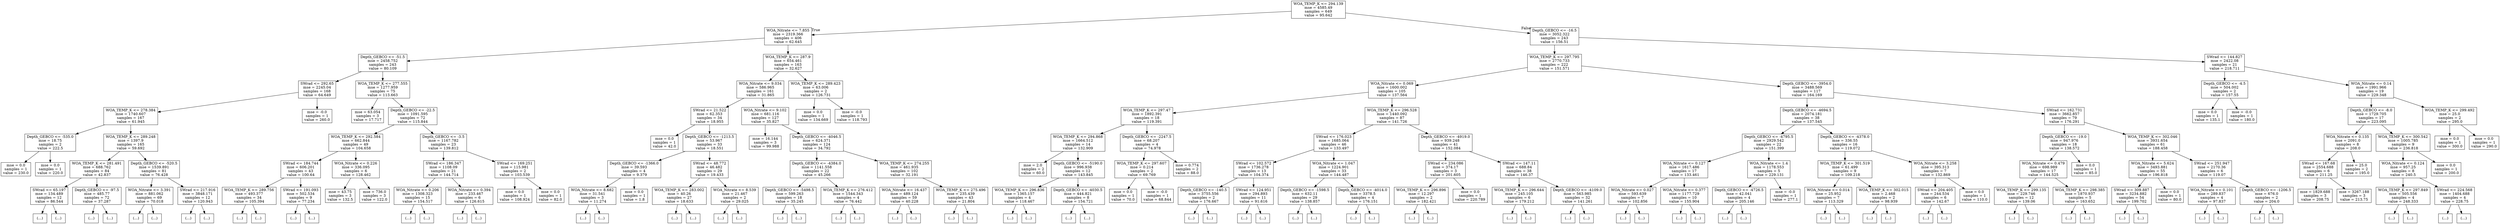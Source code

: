 digraph Tree {
node [shape=box] ;
0 [label="WOA_TEMP_K <= 294.139\nmse = 4585.49\nsamples = 649\nvalue = 95.642"] ;
1 [label="WOA_Nitrate <= 7.855\nmse = 2319.366\nsamples = 406\nvalue = 62.645"] ;
0 -> 1 [labeldistance=2.5, labelangle=45, headlabel="True"] ;
2 [label="Depth_GEBCO <= -51.5\nmse = 2458.752\nsamples = 243\nvalue = 80.109"] ;
1 -> 2 ;
3 [label="SWrad <= 292.65\nmse = 2245.04\nsamples = 168\nvalue = 64.649"] ;
2 -> 3 ;
4 [label="WOA_TEMP_K <= 278.384\nmse = 1740.607\nsamples = 167\nvalue = 61.945"] ;
3 -> 4 ;
5 [label="Depth_GEBCO <= -535.0\nmse = 18.75\nsamples = 2\nvalue = 222.5"] ;
4 -> 5 ;
6 [label="mse = 0.0\nsamples = 1\nvalue = 230.0"] ;
5 -> 6 ;
7 [label="mse = 0.0\nsamples = 1\nvalue = 220.0"] ;
5 -> 7 ;
8 [label="WOA_TEMP_K <= 289.248\nmse = 1397.9\nsamples = 165\nvalue = 59.692"] ;
4 -> 8 ;
9 [label="WOA_TEMP_K <= 281.491\nmse = 688.762\nsamples = 84\nvalue = 42.837"] ;
8 -> 9 ;
10 [label="SWrad <= 65.197\nmse = 134.489\nsamples = 12\nvalue = 86.544"] ;
9 -> 10 ;
11 [label="(...)"] ;
10 -> 11 ;
30 [label="(...)"] ;
10 -> 30 ;
33 [label="Depth_GEBCO <= -97.5\nmse = 485.77\nsamples = 72\nvalue = 37.287"] ;
9 -> 33 ;
34 [label="(...)"] ;
33 -> 34 ;
131 [label="(...)"] ;
33 -> 131 ;
142 [label="Depth_GEBCO <= -520.5\nmse = 1539.891\nsamples = 81\nvalue = 76.428"] ;
8 -> 142 ;
143 [label="WOA_Nitrate <= 3.391\nmse = 881.062\nsamples = 69\nvalue = 70.018"] ;
142 -> 143 ;
144 [label="(...)"] ;
143 -> 144 ;
247 [label="(...)"] ;
143 -> 247 ;
254 [label="SWrad <= 217.916\nmse = 3848.171\nsamples = 12\nvalue = 120.943"] ;
142 -> 254 ;
255 [label="(...)"] ;
254 -> 255 ;
272 [label="(...)"] ;
254 -> 272 ;
275 [label="mse = -0.0\nsamples = 1\nvalue = 260.0"] ;
3 -> 275 ;
276 [label="WOA_TEMP_K <= 277.555\nmse = 1277.959\nsamples = 75\nvalue = 113.663"] ;
2 -> 276 ;
277 [label="mse = 63.054\nsamples = 3\nvalue = 17.717"] ;
276 -> 277 ;
278 [label="Depth_GEBCO <= -22.5\nmse = 1091.595\nsamples = 72\nvalue = 115.844"] ;
276 -> 278 ;
279 [label="WOA_TEMP_K <= 292.584\nmse = 662.844\nsamples = 49\nvalue = 104.658"] ;
278 -> 279 ;
280 [label="SWrad <= 184.744\nmse = 606.201\nsamples = 43\nvalue = 100.64"] ;
279 -> 280 ;
281 [label="WOA_TEMP_K <= 289.756\nmse = 493.377\nsamples = 34\nvalue = 105.394"] ;
280 -> 281 ;
282 [label="(...)"] ;
281 -> 282 ;
325 [label="(...)"] ;
281 -> 325 ;
336 [label="SWrad <= 191.093\nmse = 502.534\nsamples = 9\nvalue = 77.234"] ;
280 -> 336 ;
337 [label="(...)"] ;
336 -> 337 ;
340 [label="(...)"] ;
336 -> 340 ;
351 [label="WOA_Nitrate <= 0.226\nmse = 336.095\nsamples = 6\nvalue = 128.462"] ;
279 -> 351 ;
352 [label="mse = 43.75\nsamples = 3\nvalue = 132.5"] ;
351 -> 352 ;
353 [label="mse = 736.0\nsamples = 3\nvalue = 122.0"] ;
351 -> 353 ;
354 [label="Depth_GEBCO <= -3.5\nmse = 1167.782\nsamples = 23\nvalue = 139.812"] ;
278 -> 354 ;
355 [label="SWrad <= 186.347\nmse = 1108.09\nsamples = 21\nvalue = 144.714"] ;
354 -> 355 ;
356 [label="WOA_Nitrate <= 0.206\nmse = 1308.323\nsamples = 15\nvalue = 154.517"] ;
355 -> 356 ;
357 [label="(...)"] ;
356 -> 357 ;
358 [label="(...)"] ;
356 -> 358 ;
383 [label="WOA_Nitrate <= 0.394\nmse = 233.467\nsamples = 6\nvalue = 126.615"] ;
355 -> 383 ;
384 [label="(...)"] ;
383 -> 384 ;
387 [label="(...)"] ;
383 -> 387 ;
394 [label="SWrad <= 169.251\nmse = 115.981\nsamples = 2\nvalue = 103.539"] ;
354 -> 394 ;
395 [label="mse = 0.0\nsamples = 1\nvalue = 108.924"] ;
394 -> 395 ;
396 [label="mse = 0.0\nsamples = 1\nvalue = 82.0"] ;
394 -> 396 ;
397 [label="WOA_TEMP_K <= 287.9\nmse = 654.461\nsamples = 163\nvalue = 32.627"] ;
1 -> 397 ;
398 [label="WOA_Nitrate <= 9.034\nmse = 586.965\nsamples = 161\nvalue = 31.865"] ;
397 -> 398 ;
399 [label="SWrad <= 21.522\nmse = 62.353\nsamples = 34\nvalue = 18.955"] ;
398 -> 399 ;
400 [label="mse = 0.0\nsamples = 1\nvalue = 42.0"] ;
399 -> 400 ;
401 [label="Depth_GEBCO <= -1213.5\nmse = 53.967\nsamples = 33\nvalue = 18.551"] ;
399 -> 401 ;
402 [label="Depth_GEBCO <= -1366.0\nmse = 39.593\nsamples = 4\nvalue = 9.379"] ;
401 -> 402 ;
403 [label="WOA_Nitrate <= 8.682\nmse = 31.541\nsamples = 3\nvalue = 11.274"] ;
402 -> 403 ;
404 [label="(...)"] ;
403 -> 404 ;
405 [label="(...)"] ;
403 -> 405 ;
406 [label="mse = 0.0\nsamples = 1\nvalue = 1.8"] ;
402 -> 406 ;
407 [label="SWrad <= 48.772\nmse = 46.482\nsamples = 29\nvalue = 19.433"] ;
401 -> 407 ;
408 [label="WOA_TEMP_K <= 283.002\nmse = 40.26\nsamples = 27\nvalue = 18.633"] ;
407 -> 408 ;
409 [label="(...)"] ;
408 -> 409 ;
420 [label="(...)"] ;
408 -> 420 ;
429 [label="WOA_Nitrate <= 8.539\nmse = 21.467\nsamples = 2\nvalue = 29.025"] ;
407 -> 429 ;
430 [label="(...)"] ;
429 -> 430 ;
431 [label="(...)"] ;
429 -> 431 ;
432 [label="WOA_Nitrate <= 9.102\nmse = 681.116\nsamples = 127\nvalue = 35.827"] ;
398 -> 432 ;
433 [label="mse = 16.144\nsamples = 3\nvalue = 99.988"] ;
432 -> 433 ;
434 [label="Depth_GEBCO <= -4046.5\nmse = 624.371\nsamples = 124\nvalue = 34.792"] ;
432 -> 434 ;
435 [label="Depth_GEBCO <= -4384.0\nmse = 1141.558\nsamples = 22\nvalue = 45.266"] ;
434 -> 435 ;
436 [label="Depth_GEBCO <= -5498.5\nmse = 599.263\nsamples = 18\nvalue = 35.245"] ;
435 -> 436 ;
437 [label="(...)"] ;
436 -> 437 ;
442 [label="(...)"] ;
436 -> 442 ;
471 [label="WOA_TEMP_K <= 276.412\nmse = 1544.343\nsamples = 4\nvalue = 76.442"] ;
435 -> 471 ;
472 [label="(...)"] ;
471 -> 472 ;
475 [label="(...)"] ;
471 -> 475 ;
478 [label="WOA_TEMP_K <= 274.255\nmse = 461.935\nsamples = 102\nvalue = 32.191"] ;
434 -> 478 ;
479 [label="WOA_Nitrate <= 16.437\nmse = 489.124\nsamples = 59\nvalue = 40.228"] ;
478 -> 479 ;
480 [label="(...)"] ;
479 -> 480 ;
487 [label="(...)"] ;
479 -> 487 ;
546 [label="WOA_TEMP_K <= 275.496\nmse = 235.439\nsamples = 43\nvalue = 21.804"] ;
478 -> 546 ;
547 [label="(...)"] ;
546 -> 547 ;
584 [label="(...)"] ;
546 -> 584 ;
623 [label="WOA_TEMP_K <= 289.423\nmse = 63.006\nsamples = 2\nvalue = 126.731"] ;
397 -> 623 ;
624 [label="mse = 0.0\nsamples = 1\nvalue = 134.669"] ;
623 -> 624 ;
625 [label="mse = -0.0\nsamples = 1\nvalue = 118.793"] ;
623 -> 625 ;
626 [label="Depth_GEBCO <= -16.5\nmse = 3052.322\nsamples = 243\nvalue = 156.51"] ;
0 -> 626 [labeldistance=2.5, labelangle=-45, headlabel="False"] ;
627 [label="WOA_TEMP_K <= 297.795\nmse = 2770.733\nsamples = 222\nvalue = 151.571"] ;
626 -> 627 ;
628 [label="WOA_Nitrate <= 0.069\nmse = 1600.002\nsamples = 105\nvalue = 137.564"] ;
627 -> 628 ;
629 [label="WOA_TEMP_K <= 297.47\nmse = 1892.391\nsamples = 18\nvalue = 119.391"] ;
628 -> 629 ;
630 [label="WOA_TEMP_K <= 294.868\nmse = 1664.512\nsamples = 14\nvalue = 132.909"] ;
629 -> 630 ;
631 [label="mse = 2.0\nsamples = 2\nvalue = 60.0"] ;
630 -> 631 ;
632 [label="Depth_GEBCO <= -5190.0\nmse = 996.938\nsamples = 12\nvalue = 143.845"] ;
630 -> 632 ;
633 [label="WOA_TEMP_K <= 296.836\nmse = 1365.157\nsamples = 4\nvalue = 118.467"] ;
632 -> 633 ;
634 [label="(...)"] ;
633 -> 634 ;
637 [label="(...)"] ;
633 -> 637 ;
638 [label="Depth_GEBCO <= -4030.5\nmse = 444.821\nsamples = 8\nvalue = 154.721"] ;
632 -> 638 ;
639 [label="(...)"] ;
638 -> 639 ;
642 [label="(...)"] ;
638 -> 642 ;
651 [label="Depth_GEBCO <= -2247.5\nmse = 68.207\nsamples = 4\nvalue = 74.978"] ;
629 -> 651 ;
652 [label="WOA_TEMP_K <= 297.607\nmse = 0.214\nsamples = 2\nvalue = 69.769"] ;
651 -> 652 ;
653 [label="mse = 0.0\nsamples = 1\nvalue = 70.0"] ;
652 -> 653 ;
654 [label="mse = -0.0\nsamples = 1\nvalue = 68.844"] ;
652 -> 654 ;
655 [label="mse = 0.774\nsamples = 2\nvalue = 88.0"] ;
651 -> 655 ;
656 [label="WOA_TEMP_K <= 296.528\nmse = 1440.092\nsamples = 87\nvalue = 141.726"] ;
628 -> 656 ;
657 [label="SWrad <= 176.023\nmse = 1685.064\nsamples = 46\nvalue = 133.497"] ;
656 -> 657 ;
658 [label="SWrad <= 102.572\nmse = 1736.278\nsamples = 13\nvalue = 104.374"] ;
657 -> 658 ;
659 [label="Depth_GEBCO <= -140.5\nmse = 3755.556\nsamples = 2\nvalue = 176.667"] ;
658 -> 659 ;
660 [label="(...)"] ;
659 -> 660 ;
661 [label="(...)"] ;
659 -> 661 ;
662 [label="SWrad <= 124.951\nmse = 294.893\nsamples = 11\nvalue = 91.616"] ;
658 -> 662 ;
663 [label="(...)"] ;
662 -> 663 ;
668 [label="(...)"] ;
662 -> 668 ;
679 [label="WOA_Nitrate <= 1.047\nmse = 1224.901\nsamples = 33\nvalue = 144.487"] ;
657 -> 679 ;
680 [label="Depth_GEBCO <= -1598.5\nmse = 632.11\nsamples = 29\nvalue = 138.857"] ;
679 -> 680 ;
681 [label="(...)"] ;
680 -> 681 ;
698 [label="(...)"] ;
680 -> 698 ;
727 [label="Depth_GEBCO <= -4014.0\nmse = 3378.5\nsamples = 4\nvalue = 176.151"] ;
679 -> 727 ;
728 [label="(...)"] ;
727 -> 728 ;
731 [label="(...)"] ;
727 -> 731 ;
734 [label="Depth_GEBCO <= -4919.0\nmse = 939.248\nsamples = 41\nvalue = 152.084"] ;
656 -> 734 ;
735 [label="SWrad <= 234.086\nmse = 374.17\nsamples = 3\nvalue = 201.605"] ;
734 -> 735 ;
736 [label="WOA_TEMP_K <= 296.896\nmse = 12.297\nsamples = 2\nvalue = 182.421"] ;
735 -> 736 ;
737 [label="(...)"] ;
736 -> 737 ;
738 [label="(...)"] ;
736 -> 738 ;
739 [label="mse = 0.0\nsamples = 1\nvalue = 220.789"] ;
735 -> 739 ;
740 [label="SWrad <= 147.11\nmse = 688.84\nsamples = 38\nvalue = 146.37"] ;
734 -> 740 ;
741 [label="WOA_TEMP_K <= 296.644\nmse = 245.105\nsamples = 6\nvalue = 179.212"] ;
740 -> 741 ;
742 [label="(...)"] ;
741 -> 742 ;
745 [label="(...)"] ;
741 -> 745 ;
748 [label="Depth_GEBCO <= -4109.0\nmse = 563.985\nsamples = 32\nvalue = 141.261"] ;
740 -> 748 ;
749 [label="(...)"] ;
748 -> 749 ;
762 [label="(...)"] ;
748 -> 762 ;
805 [label="Depth_GEBCO <= -3954.0\nmse = 3488.569\nsamples = 117\nvalue = 164.169"] ;
627 -> 805 ;
806 [label="Depth_GEBCO <= -4694.5\nmse = 2074.181\nsamples = 38\nvalue = 137.545"] ;
805 -> 806 ;
807 [label="Depth_GEBCO <= -4795.5\nmse = 2929.542\nsamples = 22\nvalue = 151.399"] ;
806 -> 807 ;
808 [label="WOA_Nitrate <= 0.127\nmse = 1617.486\nsamples = 17\nvalue = 133.461"] ;
807 -> 808 ;
809 [label="WOA_Nitrate <= 0.027\nmse = 593.639\nsamples = 7\nvalue = 102.856"] ;
808 -> 809 ;
810 [label="(...)"] ;
809 -> 810 ;
811 [label="(...)"] ;
809 -> 811 ;
822 [label="WOA_Nitrate <= 0.377\nmse = 1177.729\nsamples = 10\nvalue = 155.904"] ;
808 -> 822 ;
823 [label="(...)"] ;
822 -> 823 ;
834 [label="(...)"] ;
822 -> 834 ;
839 [label="WOA_Nitrate <= 1.4\nmse = 1178.553\nsamples = 5\nvalue = 229.131"] ;
807 -> 839 ;
840 [label="Depth_GEBCO <= -4726.5\nmse = 42.041\nsamples = 4\nvalue = 205.146"] ;
839 -> 840 ;
841 [label="(...)"] ;
840 -> 841 ;
844 [label="(...)"] ;
840 -> 844 ;
845 [label="mse = -0.0\nsamples = 1\nvalue = 277.1"] ;
839 -> 845 ;
846 [label="Depth_GEBCO <= -4378.0\nmse = 336.55\nsamples = 16\nvalue = 119.072"] ;
806 -> 846 ;
847 [label="WOA_TEMP_K <= 301.519\nmse = 61.499\nsamples = 9\nvalue = 109.218"] ;
846 -> 847 ;
848 [label="WOA_Nitrate <= 0.014\nmse = 25.952\nsamples = 7\nvalue = 113.329"] ;
847 -> 848 ;
849 [label="(...)"] ;
848 -> 849 ;
850 [label="(...)"] ;
848 -> 850 ;
861 [label="WOA_TEMP_K <= 302.015\nmse = 2.468\nsamples = 2\nvalue = 98.939"] ;
847 -> 861 ;
862 [label="(...)"] ;
861 -> 862 ;
863 [label="(...)"] ;
861 -> 863 ;
864 [label="WOA_Nitrate <= 3.258\nmse = 395.313\nsamples = 7\nvalue = 132.869"] ;
846 -> 864 ;
865 [label="SWrad <= 204.405\nmse = 244.534\nsamples = 6\nvalue = 142.67"] ;
864 -> 865 ;
866 [label="(...)"] ;
865 -> 866 ;
867 [label="(...)"] ;
865 -> 867 ;
876 [label="mse = 0.0\nsamples = 1\nvalue = 110.0"] ;
864 -> 876 ;
877 [label="SWrad <= 162.731\nmse = 3662.857\nsamples = 79\nvalue = 176.291"] ;
805 -> 877 ;
878 [label="Depth_GEBCO <= -19.0\nmse = 947.976\nsamples = 18\nvalue = 138.572"] ;
877 -> 878 ;
879 [label="WOA_Nitrate <= 0.479\nmse = 698.989\nsamples = 17\nvalue = 144.525"] ;
878 -> 879 ;
880 [label="WOA_TEMP_K <= 299.135\nmse = 229.746\nsamples = 12\nvalue = 139.06"] ;
879 -> 880 ;
881 [label="(...)"] ;
880 -> 881 ;
900 [label="(...)"] ;
880 -> 900 ;
901 [label="WOA_TEMP_K <= 298.385\nmse = 1870.937\nsamples = 5\nvalue = 163.652"] ;
879 -> 901 ;
902 [label="(...)"] ;
901 -> 902 ;
909 [label="(...)"] ;
901 -> 909 ;
910 [label="mse = 0.0\nsamples = 1\nvalue = 85.0"] ;
878 -> 910 ;
911 [label="WOA_TEMP_K <= 302.046\nmse = 3931.654\nsamples = 61\nvalue = 188.458"] ;
877 -> 911 ;
912 [label="WOA_Nitrate <= 5.624\nmse = 3493.881\nsamples = 55\nvalue = 196.818"] ;
911 -> 912 ;
913 [label="SWrad <= 309.887\nmse = 3234.882\nsamples = 54\nvalue = 199.702"] ;
912 -> 913 ;
914 [label="(...)"] ;
913 -> 914 ;
985 [label="(...)"] ;
913 -> 985 ;
986 [label="mse = 0.0\nsamples = 1\nvalue = 80.0"] ;
912 -> 986 ;
987 [label="SWrad <= 251.947\nmse = 2170.36\nsamples = 6\nvalue = 119.07"] ;
911 -> 987 ;
988 [label="WOA_Nitrate <= 0.101\nmse = 289.837\nsamples = 4\nvalue = 97.837"] ;
987 -> 988 ;
989 [label="(...)"] ;
988 -> 989 ;
992 [label="(...)"] ;
988 -> 992 ;
995 [label="Depth_GEBCO <= -1206.5\nmse = 676.0\nsamples = 2\nvalue = 204.0"] ;
987 -> 995 ;
996 [label="(...)"] ;
995 -> 996 ;
997 [label="(...)"] ;
995 -> 997 ;
998 [label="SWrad <= 144.827\nmse = 2422.08\nsamples = 21\nvalue = 218.711"] ;
626 -> 998 ;
999 [label="Depth_GEBCO <= -4.5\nmse = 504.002\nsamples = 2\nvalue = 157.55"] ;
998 -> 999 ;
1000 [label="mse = 0.0\nsamples = 1\nvalue = 135.1"] ;
999 -> 1000 ;
1001 [label="mse = -0.0\nsamples = 1\nvalue = 180.0"] ;
999 -> 1001 ;
1002 [label="WOA_Nitrate <= 0.14\nmse = 1991.966\nsamples = 19\nvalue = 229.348"] ;
998 -> 1002 ;
1003 [label="Depth_GEBCO <= -8.0\nmse = 1729.705\nsamples = 17\nvalue = 223.095"] ;
1002 -> 1003 ;
1004 [label="WOA_Nitrate <= 0.135\nmse = 2091.0\nsamples = 8\nvalue = 208.0"] ;
1003 -> 1004 ;
1005 [label="SWrad <= 167.68\nmse = 2554.688\nsamples = 6\nvalue = 211.25"] ;
1004 -> 1005 ;
1006 [label="mse = 1829.688\nsamples = 3\nvalue = 208.75"] ;
1005 -> 1006 ;
1007 [label="mse = 3267.188\nsamples = 3\nvalue = 213.75"] ;
1005 -> 1007 ;
1008 [label="mse = 25.0\nsamples = 2\nvalue = 195.0"] ;
1004 -> 1008 ;
1009 [label="WOA_TEMP_K <= 300.542\nmse = 1005.785\nsamples = 9\nvalue = 236.818"] ;
1003 -> 1009 ;
1010 [label="WOA_Nitrate <= 0.124\nmse = 957.25\nsamples = 8\nvalue = 240.5"] ;
1009 -> 1010 ;
1011 [label="WOA_TEMP_K <= 297.849\nmse = 505.556\nsamples = 4\nvalue = 248.333"] ;
1010 -> 1011 ;
1012 [label="(...)"] ;
1011 -> 1012 ;
1013 [label="(...)"] ;
1011 -> 1013 ;
1016 [label="SWrad <= 224.568\nmse = 1404.688\nsamples = 4\nvalue = 228.75"] ;
1010 -> 1016 ;
1017 [label="(...)"] ;
1016 -> 1017 ;
1018 [label="(...)"] ;
1016 -> 1018 ;
1019 [label="mse = 0.0\nsamples = 1\nvalue = 200.0"] ;
1009 -> 1019 ;
1020 [label="WOA_TEMP_K <= 299.492\nmse = 25.0\nsamples = 2\nvalue = 295.0"] ;
1002 -> 1020 ;
1021 [label="mse = 0.0\nsamples = 1\nvalue = 300.0"] ;
1020 -> 1021 ;
1022 [label="mse = 0.0\nsamples = 1\nvalue = 290.0"] ;
1020 -> 1022 ;
}